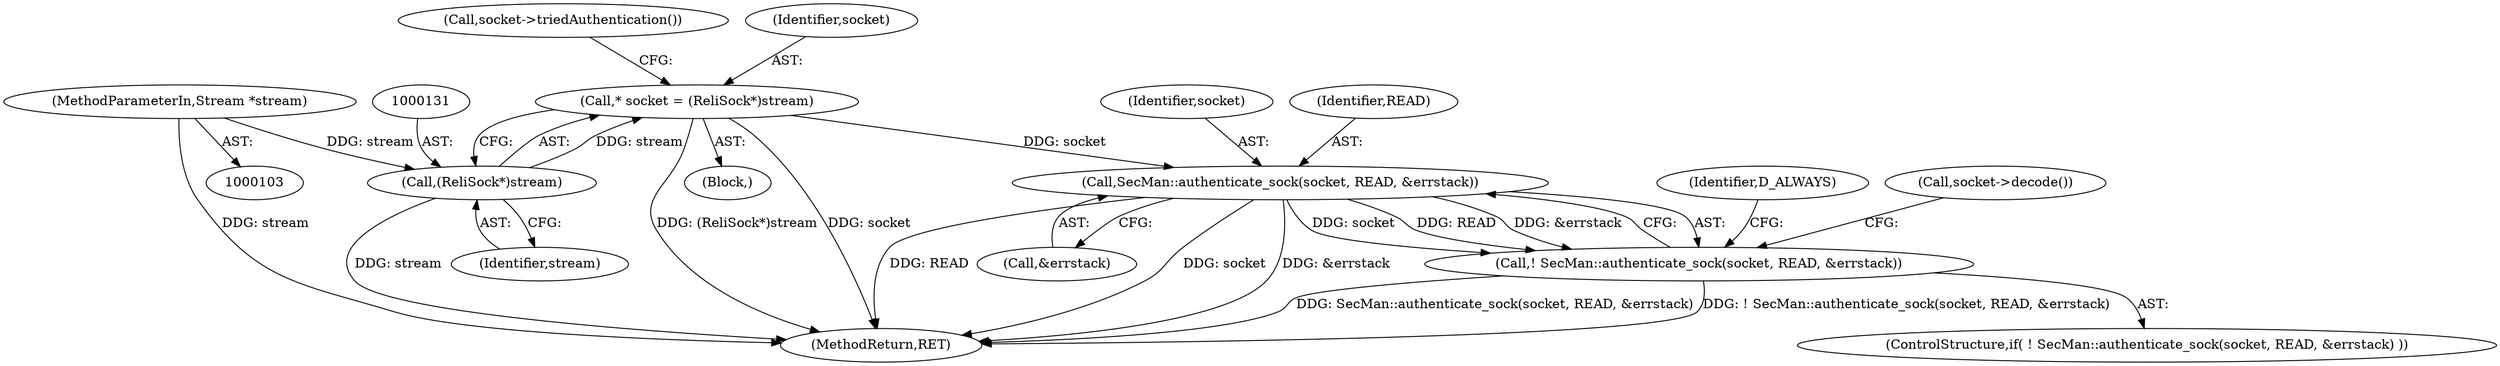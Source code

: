 digraph "0_htcondor_5e5571d1a431eb3c61977b6dd6ec90186ef79867_0@API" {
"1000128" [label="(Call,* socket = (ReliSock*)stream)"];
"1000130" [label="(Call,(ReliSock*)stream)"];
"1000106" [label="(MethodParameterIn,Stream *stream)"];
"1000140" [label="(Call,SecMan::authenticate_sock(socket, READ, &errstack))"];
"1000139" [label="(Call,! SecMan::authenticate_sock(socket, READ, &errstack))"];
"1000135" [label="(Call,socket->triedAuthentication())"];
"1000140" [label="(Call,SecMan::authenticate_sock(socket, READ, &errstack))"];
"1000315" [label="(MethodReturn,RET)"];
"1000132" [label="(Identifier,stream)"];
"1000138" [label="(ControlStructure,if( ! SecMan::authenticate_sock(socket, READ, &errstack) ))"];
"1000129" [label="(Identifier,socket)"];
"1000107" [label="(Block,)"];
"1000130" [label="(Call,(ReliSock*)stream)"];
"1000147" [label="(Identifier,D_ALWAYS)"];
"1000150" [label="(Call,socket->decode())"];
"1000141" [label="(Identifier,socket)"];
"1000128" [label="(Call,* socket = (ReliSock*)stream)"];
"1000106" [label="(MethodParameterIn,Stream *stream)"];
"1000143" [label="(Call,&errstack)"];
"1000139" [label="(Call,! SecMan::authenticate_sock(socket, READ, &errstack))"];
"1000142" [label="(Identifier,READ)"];
"1000128" -> "1000107"  [label="AST: "];
"1000128" -> "1000130"  [label="CFG: "];
"1000129" -> "1000128"  [label="AST: "];
"1000130" -> "1000128"  [label="AST: "];
"1000135" -> "1000128"  [label="CFG: "];
"1000128" -> "1000315"  [label="DDG: (ReliSock*)stream"];
"1000128" -> "1000315"  [label="DDG: socket"];
"1000130" -> "1000128"  [label="DDG: stream"];
"1000128" -> "1000140"  [label="DDG: socket"];
"1000130" -> "1000132"  [label="CFG: "];
"1000131" -> "1000130"  [label="AST: "];
"1000132" -> "1000130"  [label="AST: "];
"1000130" -> "1000315"  [label="DDG: stream"];
"1000106" -> "1000130"  [label="DDG: stream"];
"1000106" -> "1000103"  [label="AST: "];
"1000106" -> "1000315"  [label="DDG: stream"];
"1000140" -> "1000139"  [label="AST: "];
"1000140" -> "1000143"  [label="CFG: "];
"1000141" -> "1000140"  [label="AST: "];
"1000142" -> "1000140"  [label="AST: "];
"1000143" -> "1000140"  [label="AST: "];
"1000139" -> "1000140"  [label="CFG: "];
"1000140" -> "1000315"  [label="DDG: READ"];
"1000140" -> "1000315"  [label="DDG: socket"];
"1000140" -> "1000315"  [label="DDG: &errstack"];
"1000140" -> "1000139"  [label="DDG: socket"];
"1000140" -> "1000139"  [label="DDG: READ"];
"1000140" -> "1000139"  [label="DDG: &errstack"];
"1000139" -> "1000138"  [label="AST: "];
"1000147" -> "1000139"  [label="CFG: "];
"1000150" -> "1000139"  [label="CFG: "];
"1000139" -> "1000315"  [label="DDG: ! SecMan::authenticate_sock(socket, READ, &errstack)"];
"1000139" -> "1000315"  [label="DDG: SecMan::authenticate_sock(socket, READ, &errstack)"];
}
